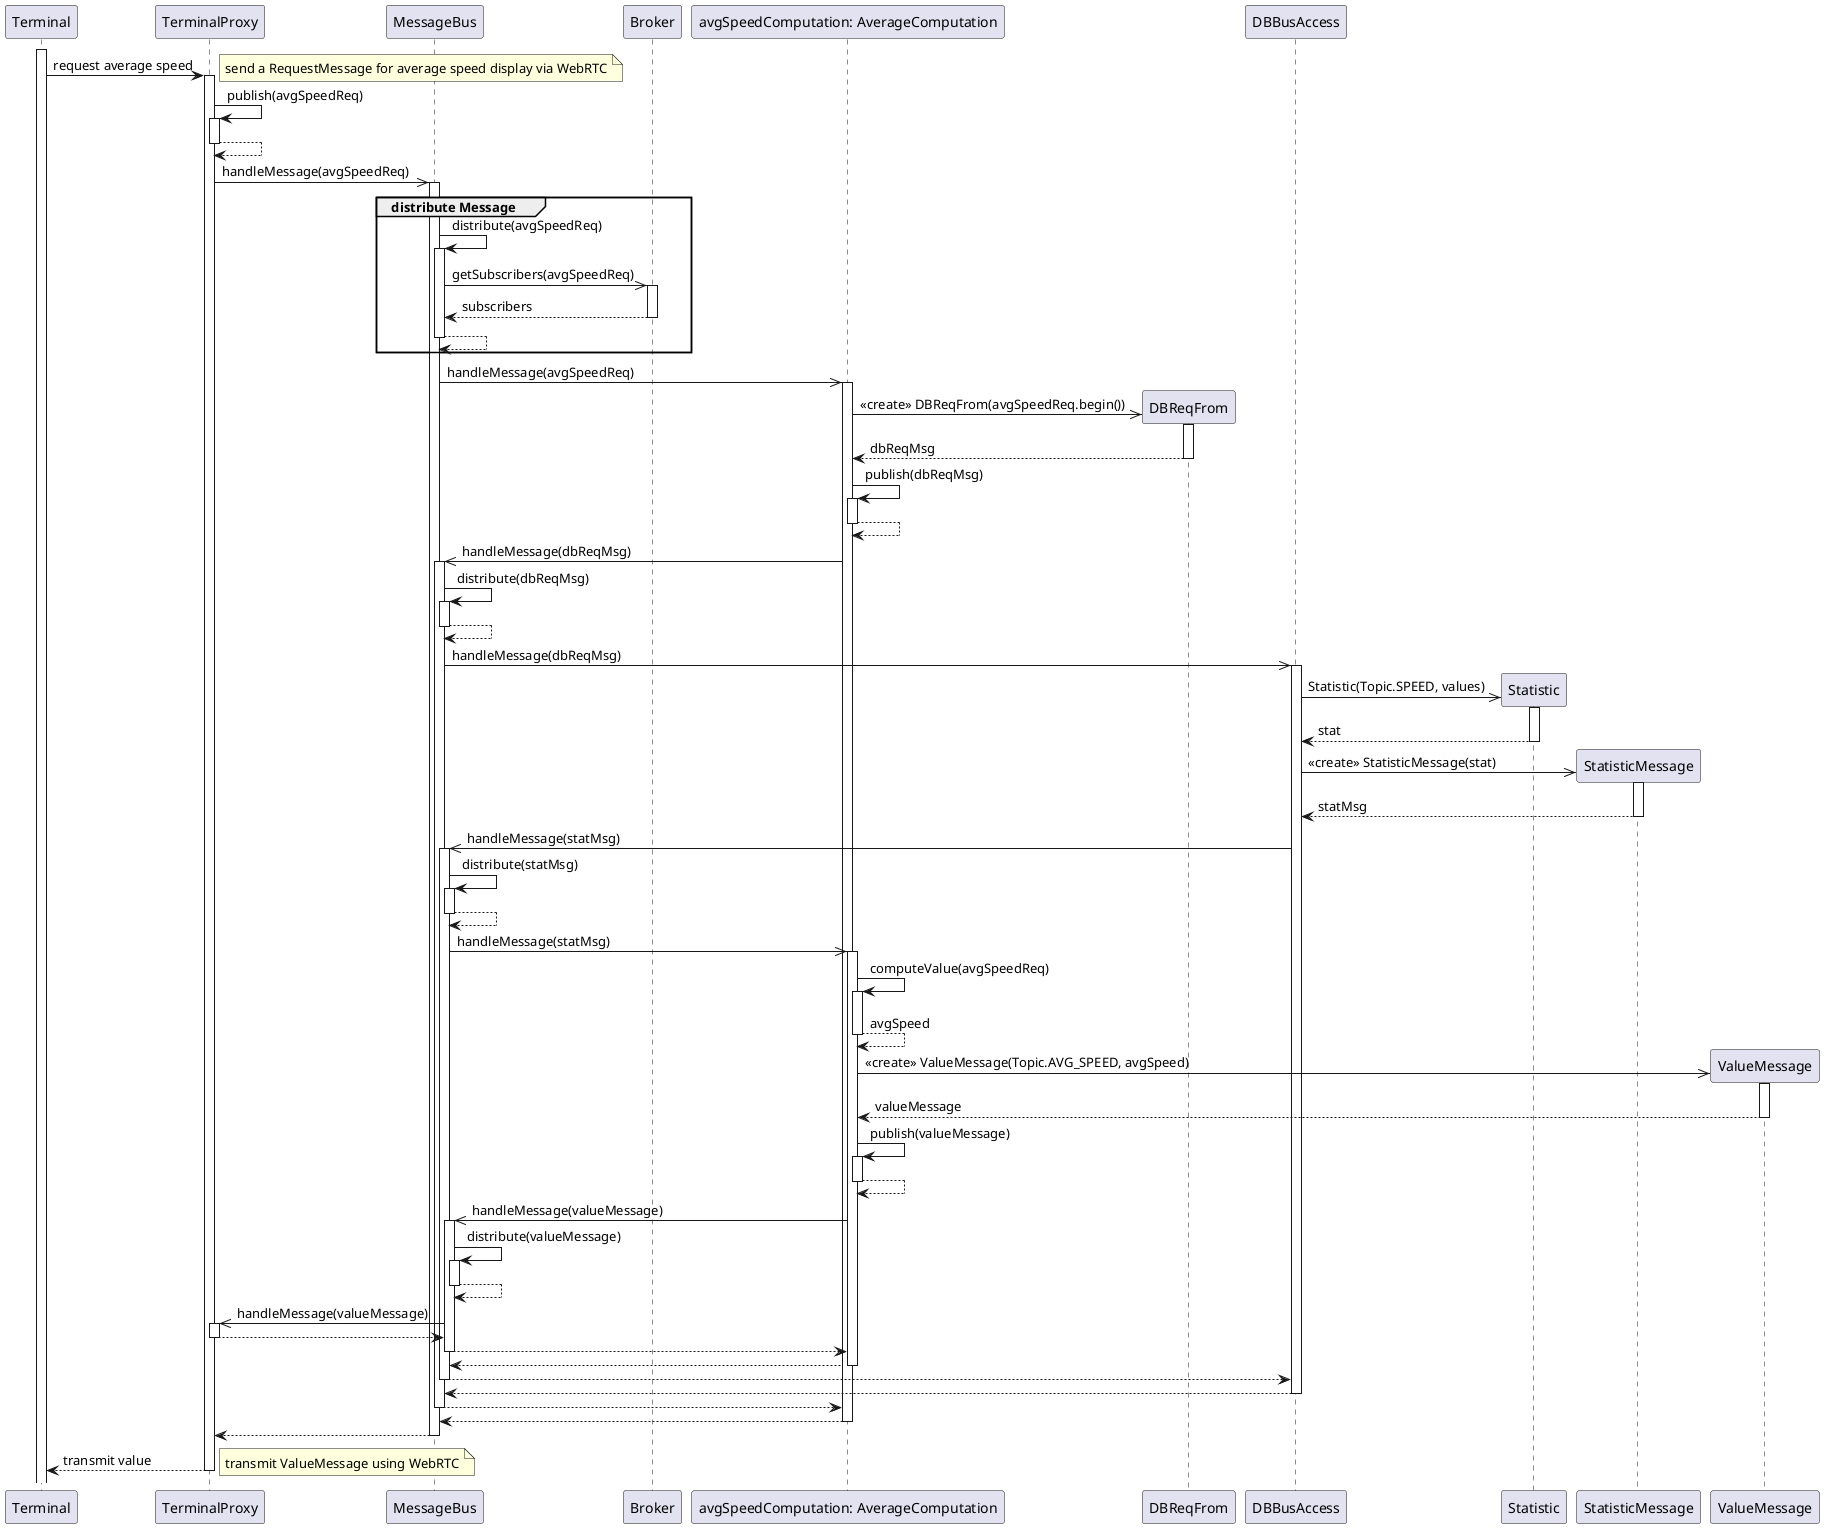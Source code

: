 @startuml

participant Terminal

participant TerminalProxy

participant MessageBus

participant Broker

participant "avgSpeedComputation: AverageComputation" as AVGSCALC

participant DBReqFrom

participant DBBusAccess

activate Terminal 
Terminal -> TerminalProxy: request average speed
note right: send a RequestMessage for average speed display via WebRTC

activate TerminalProxy
TerminalProxy -> TerminalProxy: publish(avgSpeedReq)
activate TerminalProxy

TerminalProxy --> TerminalProxy:
deactivate TerminalProxy

TerminalProxy ->> MessageBus: handleMessage(avgSpeedReq)
activate MessageBus

group distribute Message

	MessageBus -> MessageBus: distribute(avgSpeedReq)
	activate MessageBus

	MessageBus ->> Broker: getSubscribers(avgSpeedReq)
	activate Broker

	Broker --> MessageBus: subscribers
	deactivate Broker

	MessageBus --> MessageBus:
	deactivate MessageBus

end

MessageBus ->> AVGSCALC: handleMessage(avgSpeedReq)
activate AVGSCALC

create DBReqFrom

AVGSCALC ->> DBReqFrom: <<create>> DBReqFrom(avgSpeedReq.begin())
activate DBReqFrom
DBReqFrom --> AVGSCALC: dbReqMsg
deactivate DBReqFrom

AVGSCALC -> AVGSCALC: publish(dbReqMsg)
activate AVGSCALC
AVGSCALC --> AVGSCALC:
deactivate AVGSCALC

AVGSCALC ->> MessageBus: handleMessage(dbReqMsg)
activate MessageBus
MessageBus -> MessageBus: distribute(dbReqMsg)
activate MessageBus
MessageBus --> MessageBus:
deactivate MessageBus
MessageBus ->> DBBusAccess: handleMessage(dbReqMsg)
activate DBBusAccess

create Statistic

DBBusAccess ->> Statistic: Statistic(Topic.SPEED, values)
activate Statistic
Statistic --> DBBusAccess: stat
deactivate Statistic

create StatisticMessage
DBBusAccess ->> StatisticMessage: <<create>> StatisticMessage(stat)
activate StatisticMessage

StatisticMessage --> DBBusAccess: statMsg
deactivate StatisticMessage

DBBusAccess ->> MessageBus: handleMessage(statMsg)
activate MessageBus

MessageBus -> MessageBus: distribute(statMsg)
activate MessageBus

MessageBus --> MessageBus:
deactivate MessageBus

MessageBus ->> AVGSCALC: handleMessage(statMsg)
activate AVGSCALC


AVGSCALC -> AVGSCALC: computeValue(avgSpeedReq)
activate AVGSCALC
AVGSCALC --> AVGSCALC: avgSpeed
deactivate AVGSCALC

create ValueMessage

AVGSCALC ->> ValueMessage: <<create>> ValueMessage(Topic.AVG_SPEED, avgSpeed)
activate ValueMessage
ValueMessage --> AVGSCALC: valueMessage
deactivate ValueMessage

AVGSCALC -> AVGSCALC: publish(valueMessage)
activate AVGSCALC
AVGSCALC --> AVGSCALC:
deactivate AVGSCALC

AVGSCALC ->> MessageBus: handleMessage(valueMessage)
activate MessageBus

MessageBus -> MessageBus: distribute(valueMessage)
activate MessageBus
MessageBus --> MessageBus
deactivate MessageBus

MessageBus ->> TerminalProxy: handleMessage(valueMessage)
activate TerminalProxy

TerminalProxy --> MessageBus:
deactivate TerminalProxy

MessageBus --> AVGSCALC:
deactivate MessageBus

AVGSCALC --> MessageBus
deactivate AVGSCALC

MessageBus --> DBBusAccess
deactivate MessageBus

DBBusAccess --> MessageBus
deactivate DBBusAccess

MessageBus --> AVGSCALC
deactivate MessageBus

AVGSCALC --> MessageBus
deactivate AVGSCALC

MessageBus --> TerminalProxy
deactivate MessageBus

TerminalProxy --> Terminal: transmit value
note right: transmit ValueMessage using WebRTC
deactivate TerminalProxy


@enduml